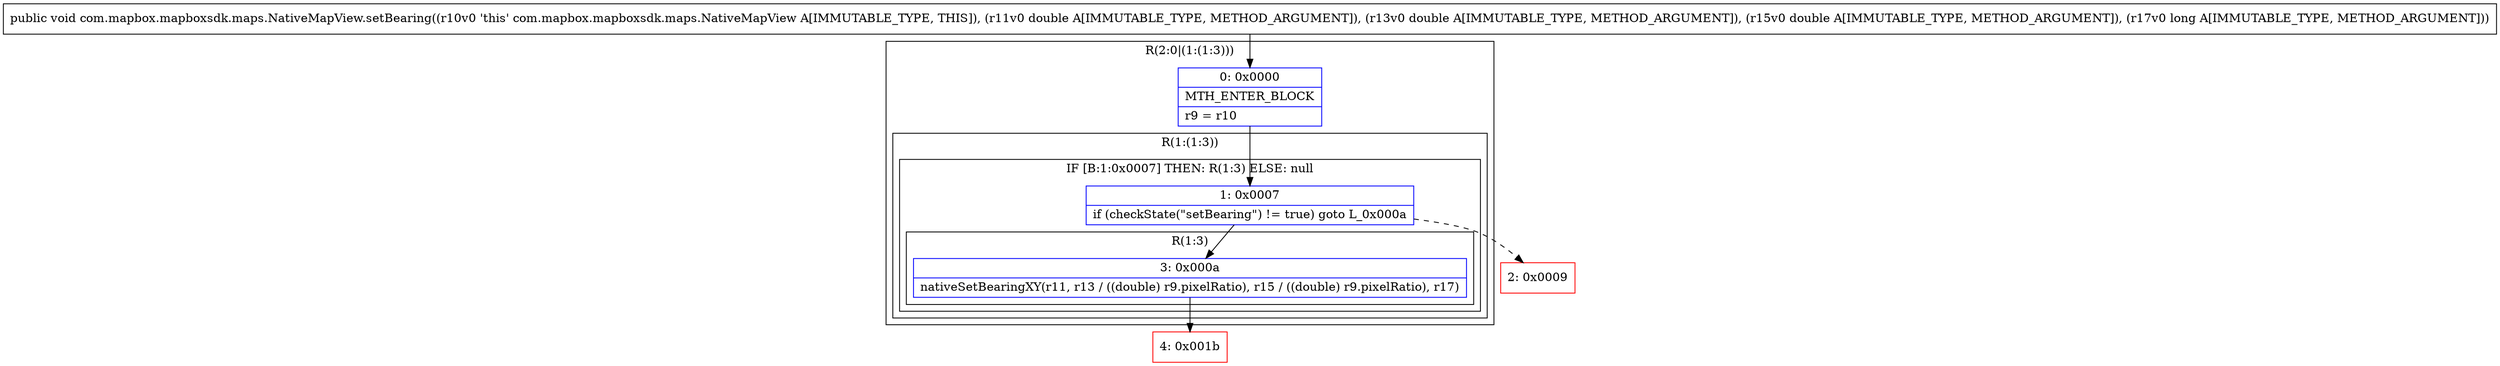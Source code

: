 digraph "CFG forcom.mapbox.mapboxsdk.maps.NativeMapView.setBearing(DDDJ)V" {
subgraph cluster_Region_313216156 {
label = "R(2:0|(1:(1:3)))";
node [shape=record,color=blue];
Node_0 [shape=record,label="{0\:\ 0x0000|MTH_ENTER_BLOCK\l|r9 = r10\l}"];
subgraph cluster_Region_1090022964 {
label = "R(1:(1:3))";
node [shape=record,color=blue];
subgraph cluster_IfRegion_1421907401 {
label = "IF [B:1:0x0007] THEN: R(1:3) ELSE: null";
node [shape=record,color=blue];
Node_1 [shape=record,label="{1\:\ 0x0007|if (checkState(\"setBearing\") != true) goto L_0x000a\l}"];
subgraph cluster_Region_2090898783 {
label = "R(1:3)";
node [shape=record,color=blue];
Node_3 [shape=record,label="{3\:\ 0x000a|nativeSetBearingXY(r11, r13 \/ ((double) r9.pixelRatio), r15 \/ ((double) r9.pixelRatio), r17)\l}"];
}
}
}
}
Node_2 [shape=record,color=red,label="{2\:\ 0x0009}"];
Node_4 [shape=record,color=red,label="{4\:\ 0x001b}"];
MethodNode[shape=record,label="{public void com.mapbox.mapboxsdk.maps.NativeMapView.setBearing((r10v0 'this' com.mapbox.mapboxsdk.maps.NativeMapView A[IMMUTABLE_TYPE, THIS]), (r11v0 double A[IMMUTABLE_TYPE, METHOD_ARGUMENT]), (r13v0 double A[IMMUTABLE_TYPE, METHOD_ARGUMENT]), (r15v0 double A[IMMUTABLE_TYPE, METHOD_ARGUMENT]), (r17v0 long A[IMMUTABLE_TYPE, METHOD_ARGUMENT])) }"];
MethodNode -> Node_0;
Node_0 -> Node_1;
Node_1 -> Node_2[style=dashed];
Node_1 -> Node_3;
Node_3 -> Node_4;
}

